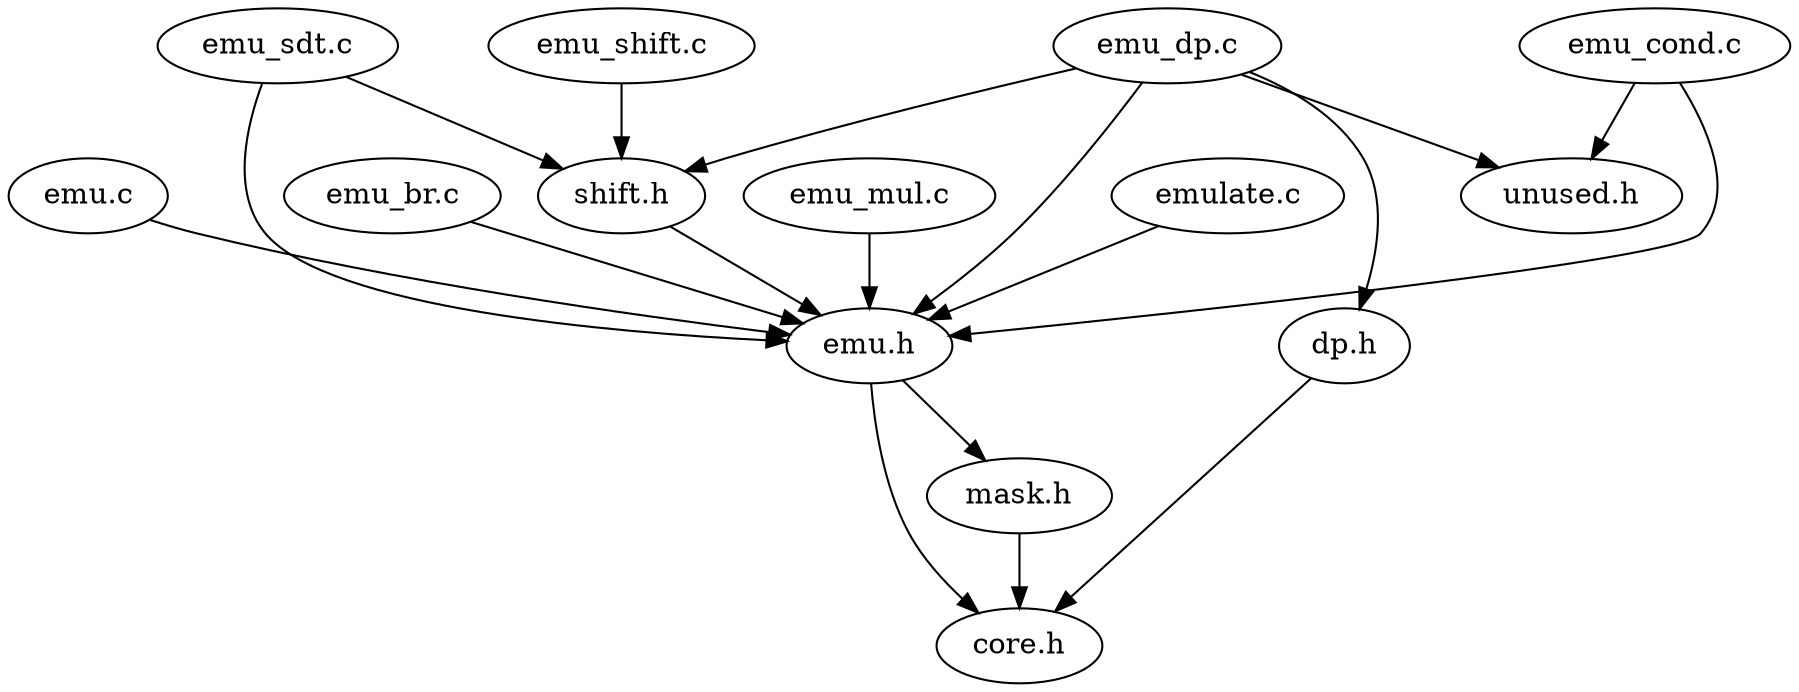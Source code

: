 digraph {
    "emulate.c" -> "emu.h";
    "emu.h" -> {"core.h" "mask.h"};
    "emu.c" -> "emu.h";
    "dp.h" -> "core.h";
    "mask.h" -> "core.h";
    "shift.h" -> "emu.h";
    "emu_br.c" -> "emu.h";
    "emu_cond.c" -> {"emu.h" "unused.h"};
    "emu_dp.c" -> {"dp.h" "shift.h" "unused.h" "emu.h"};
    "emu_mul.c" -> "emu.h";
    "emu_sdt.c" -> {"shift.h" "emu.h"};
    "emu_shift.c" -> "shift.h";
}